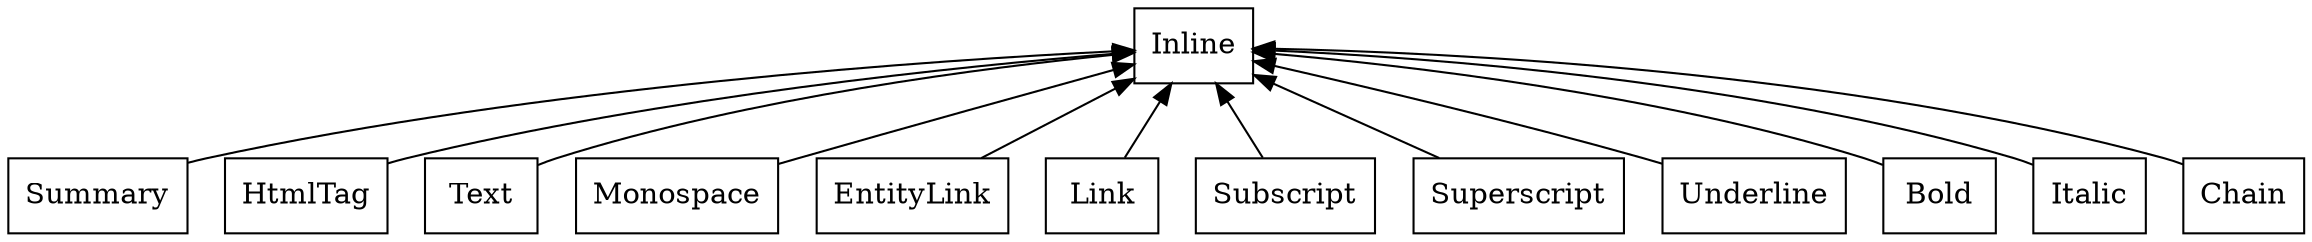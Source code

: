 digraph ScaladocWikiModel {
      node [shape=box];
      rankdir=BT;
    
Summary -> Inline;
HtmlTag -> Inline;
Text -> Inline;
Monospace -> Inline;
EntityLink -> Inline;
Link -> Inline;
Subscript -> Inline;
Superscript -> Inline;
Underline -> Inline;
Bold -> Inline;
Italic -> Inline;
Chain -> Inline;

 overlap=false}